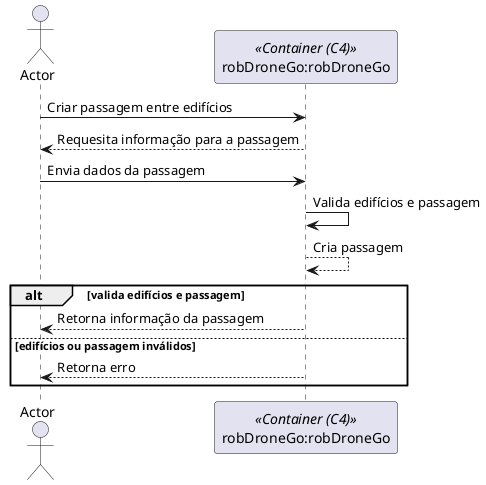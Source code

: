 @startuml

actor Actor as Actor
participant "robDroneGo:robDroneGo" as Container <<Container (C4)>>

Actor -> Container: Criar passagem entre edifícios
Container --> Actor: Requesita informação para a passagem

Actor -> Container: Envia dados da passagem
Container -> Container: Valida edifícios e passagem
Container --> Container: Cria passagem

alt valida edifícios e passagem

    Container --> Actor: Retorna informação da passagem
else edifícios ou passagem inválidos
    Container --> Actor: Retorna erro
end


@enduml
